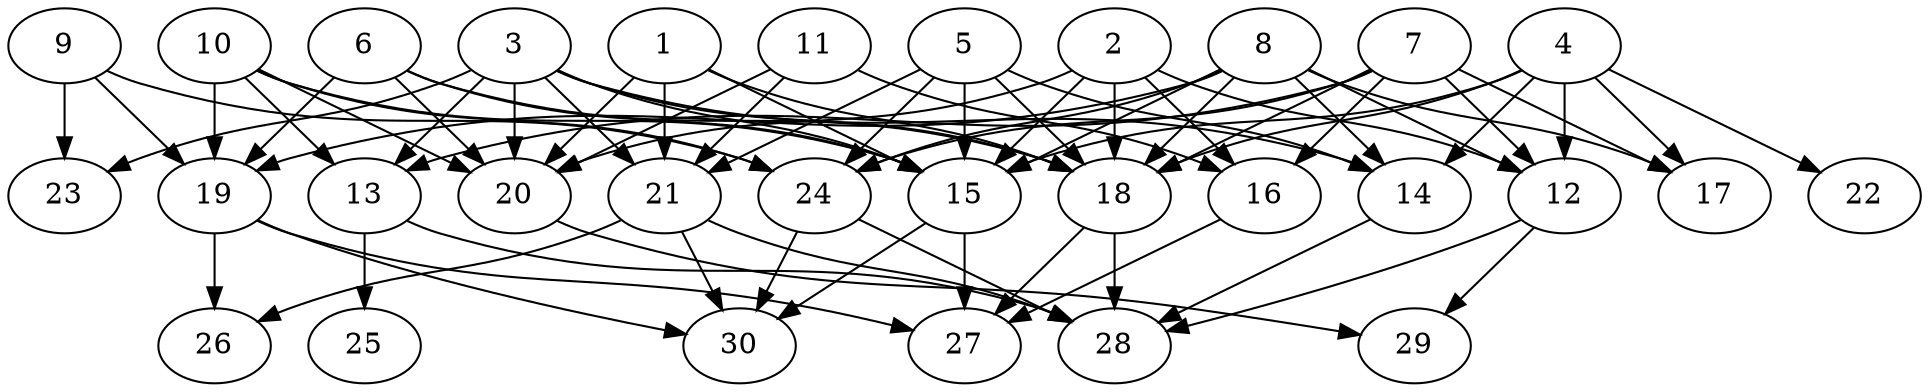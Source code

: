 // DAG automatically generated by daggen at Thu Oct  3 14:04:19 2019
// ./daggen --dot -n 30 --ccr 0.5 --fat 0.7 --regular 0.5 --density 0.7 --mindata 5242880 --maxdata 52428800 
digraph G {
  1 [size="64897024", alpha="0.16", expect_size="32448512"] 
  1 -> 15 [size ="32448512"]
  1 -> 18 [size ="32448512"]
  1 -> 20 [size ="32448512"]
  1 -> 21 [size ="32448512"]
  2 [size="94779392", alpha="0.02", expect_size="47389696"] 
  2 -> 12 [size ="47389696"]
  2 -> 15 [size ="47389696"]
  2 -> 16 [size ="47389696"]
  2 -> 18 [size ="47389696"]
  2 -> 20 [size ="47389696"]
  3 [size="88061952", alpha="0.14", expect_size="44030976"] 
  3 -> 13 [size ="44030976"]
  3 -> 14 [size ="44030976"]
  3 -> 15 [size ="44030976"]
  3 -> 18 [size ="44030976"]
  3 -> 20 [size ="44030976"]
  3 -> 21 [size ="44030976"]
  3 -> 23 [size ="44030976"]
  4 [size="83730432", alpha="0.15", expect_size="41865216"] 
  4 -> 12 [size ="41865216"]
  4 -> 14 [size ="41865216"]
  4 -> 15 [size ="41865216"]
  4 -> 17 [size ="41865216"]
  4 -> 18 [size ="41865216"]
  4 -> 22 [size ="41865216"]
  5 [size="23392256", alpha="0.18", expect_size="11696128"] 
  5 -> 14 [size ="11696128"]
  5 -> 15 [size ="11696128"]
  5 -> 18 [size ="11696128"]
  5 -> 21 [size ="11696128"]
  5 -> 24 [size ="11696128"]
  6 [size="69322752", alpha="0.15", expect_size="34661376"] 
  6 -> 15 [size ="34661376"]
  6 -> 18 [size ="34661376"]
  6 -> 19 [size ="34661376"]
  6 -> 20 [size ="34661376"]
  7 [size="74835968", alpha="0.17", expect_size="37417984"] 
  7 -> 12 [size ="37417984"]
  7 -> 13 [size ="37417984"]
  7 -> 16 [size ="37417984"]
  7 -> 17 [size ="37417984"]
  7 -> 18 [size ="37417984"]
  7 -> 24 [size ="37417984"]
  8 [size="95578112", alpha="0.04", expect_size="47789056"] 
  8 -> 12 [size ="47789056"]
  8 -> 14 [size ="47789056"]
  8 -> 15 [size ="47789056"]
  8 -> 17 [size ="47789056"]
  8 -> 18 [size ="47789056"]
  8 -> 19 [size ="47789056"]
  8 -> 24 [size ="47789056"]
  9 [size="96784384", alpha="0.16", expect_size="48392192"] 
  9 -> 19 [size ="48392192"]
  9 -> 23 [size ="48392192"]
  9 -> 24 [size ="48392192"]
  10 [size="95270912", alpha="0.13", expect_size="47635456"] 
  10 -> 13 [size ="47635456"]
  10 -> 15 [size ="47635456"]
  10 -> 19 [size ="47635456"]
  10 -> 20 [size ="47635456"]
  10 -> 24 [size ="47635456"]
  11 [size="85573632", alpha="0.05", expect_size="42786816"] 
  11 -> 16 [size ="42786816"]
  11 -> 20 [size ="42786816"]
  11 -> 21 [size ="42786816"]
  12 [size="67354624", alpha="0.16", expect_size="33677312"] 
  12 -> 28 [size ="33677312"]
  12 -> 29 [size ="33677312"]
  13 [size="76507136", alpha="0.16", expect_size="38253568"] 
  13 -> 25 [size ="38253568"]
  13 -> 28 [size ="38253568"]
  14 [size="45965312", alpha="0.06", expect_size="22982656"] 
  14 -> 28 [size ="22982656"]
  15 [size="20377600", alpha="0.20", expect_size="10188800"] 
  15 -> 27 [size ="10188800"]
  15 -> 30 [size ="10188800"]
  16 [size="12890112", alpha="0.16", expect_size="6445056"] 
  16 -> 27 [size ="6445056"]
  17 [size="81381376", alpha="0.11", expect_size="40690688"] 
  18 [size="66052096", alpha="0.14", expect_size="33026048"] 
  18 -> 27 [size ="33026048"]
  18 -> 28 [size ="33026048"]
  19 [size="84641792", alpha="0.12", expect_size="42320896"] 
  19 -> 26 [size ="42320896"]
  19 -> 27 [size ="42320896"]
  19 -> 30 [size ="42320896"]
  20 [size="67846144", alpha="0.05", expect_size="33923072"] 
  20 -> 29 [size ="33923072"]
  21 [size="36448256", alpha="0.08", expect_size="18224128"] 
  21 -> 26 [size ="18224128"]
  21 -> 28 [size ="18224128"]
  21 -> 30 [size ="18224128"]
  22 [size="60325888", alpha="0.10", expect_size="30162944"] 
  23 [size="43474944", alpha="0.08", expect_size="21737472"] 
  24 [size="23861248", alpha="0.02", expect_size="11930624"] 
  24 -> 28 [size ="11930624"]
  24 -> 30 [size ="11930624"]
  25 [size="49883136", alpha="0.18", expect_size="24941568"] 
  26 [size="49682432", alpha="0.07", expect_size="24841216"] 
  27 [size="30547968", alpha="0.09", expect_size="15273984"] 
  28 [size="81180672", alpha="0.10", expect_size="40590336"] 
  29 [size="52531200", alpha="0.09", expect_size="26265600"] 
  30 [size="16664576", alpha="0.05", expect_size="8332288"] 
}
